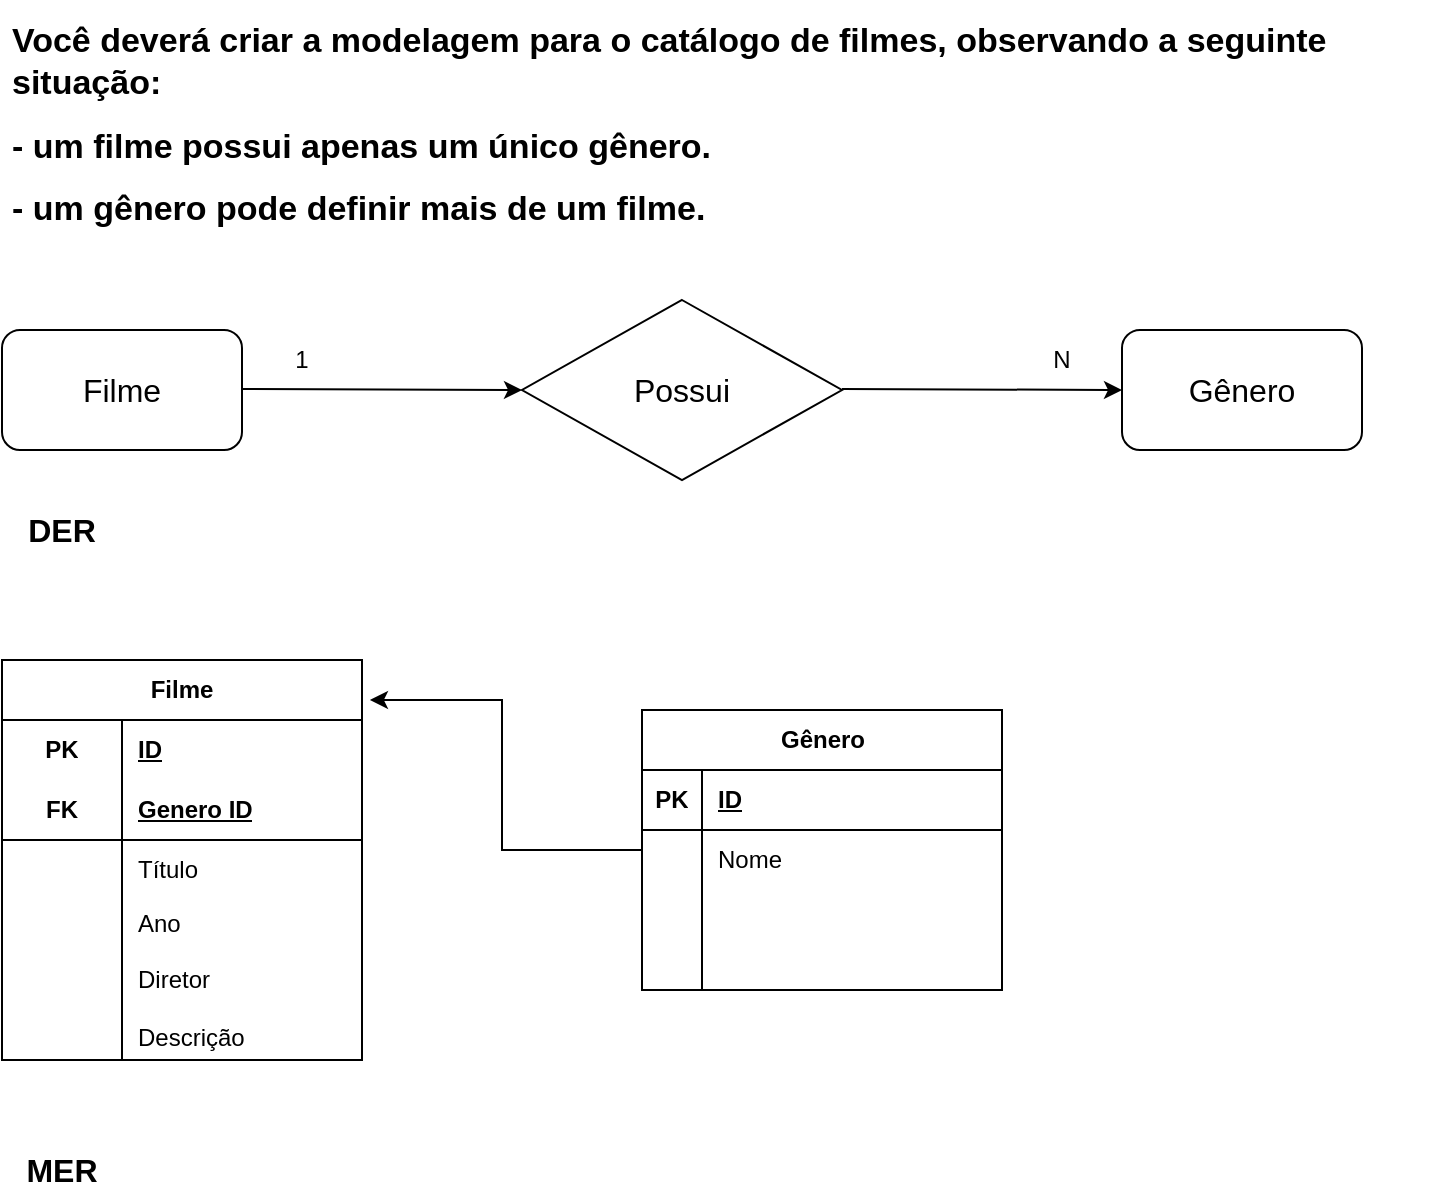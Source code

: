 <mxfile version="21.6.5" type="github">
  <diagram name="Página-1" id="P7zD5lFn9ebYVQcN7156">
    <mxGraphModel dx="1434" dy="1925" grid="1" gridSize="10" guides="1" tooltips="1" connect="1" arrows="1" fold="1" page="1" pageScale="1" pageWidth="827" pageHeight="1169" math="0" shadow="0">
      <root>
        <mxCell id="0" />
        <mxCell id="1" parent="0" />
        <mxCell id="TcXCPzF14K4k2iEwSjB3-2" value="&lt;font style=&quot;font-size: 16px;&quot;&gt;Filme&lt;/font&gt;" style="rounded=1;whiteSpace=wrap;html=1;" vertex="1" parent="1">
          <mxGeometry x="40" y="115" width="120" height="60" as="geometry" />
        </mxCell>
        <mxCell id="TcXCPzF14K4k2iEwSjB3-3" value="" style="endArrow=classic;html=1;rounded=0;" edge="1" parent="1">
          <mxGeometry width="50" height="50" relative="1" as="geometry">
            <mxPoint x="160" y="144.5" as="sourcePoint" />
            <mxPoint x="300" y="145" as="targetPoint" />
          </mxGeometry>
        </mxCell>
        <mxCell id="TcXCPzF14K4k2iEwSjB3-4" value="&lt;font style=&quot;font-size: 16px;&quot;&gt;Possui&lt;/font&gt;" style="rhombus;whiteSpace=wrap;html=1;" vertex="1" parent="1">
          <mxGeometry x="300" y="100" width="160" height="90" as="geometry" />
        </mxCell>
        <mxCell id="TcXCPzF14K4k2iEwSjB3-5" value="&lt;font style=&quot;font-size: 16px;&quot;&gt;Gênero&lt;/font&gt;" style="rounded=1;whiteSpace=wrap;html=1;" vertex="1" parent="1">
          <mxGeometry x="600" y="115" width="120" height="60" as="geometry" />
        </mxCell>
        <mxCell id="TcXCPzF14K4k2iEwSjB3-6" value="" style="endArrow=classic;html=1;rounded=0;" edge="1" parent="1">
          <mxGeometry width="50" height="50" relative="1" as="geometry">
            <mxPoint x="460" y="144.5" as="sourcePoint" />
            <mxPoint x="600" y="145" as="targetPoint" />
          </mxGeometry>
        </mxCell>
        <mxCell id="TcXCPzF14K4k2iEwSjB3-7" value="1" style="text;html=1;strokeColor=none;fillColor=none;align=center;verticalAlign=middle;whiteSpace=wrap;rounded=0;" vertex="1" parent="1">
          <mxGeometry x="160" y="115" width="60" height="30" as="geometry" />
        </mxCell>
        <mxCell id="TcXCPzF14K4k2iEwSjB3-8" value="N" style="text;html=1;strokeColor=none;fillColor=none;align=center;verticalAlign=middle;whiteSpace=wrap;rounded=0;" vertex="1" parent="1">
          <mxGeometry x="540" y="115" width="60" height="30" as="geometry" />
        </mxCell>
        <mxCell id="TcXCPzF14K4k2iEwSjB3-9" value="&lt;font style=&quot;font-size: 16px;&quot;&gt;&lt;b&gt;DER&lt;/b&gt;&lt;/font&gt;" style="text;html=1;strokeColor=none;fillColor=none;align=center;verticalAlign=middle;whiteSpace=wrap;rounded=0;" vertex="1" parent="1">
          <mxGeometry x="40" y="200" width="60" height="30" as="geometry" />
        </mxCell>
        <mxCell id="TcXCPzF14K4k2iEwSjB3-10" value="Filme" style="shape=table;startSize=30;container=1;collapsible=1;childLayout=tableLayout;fixedRows=1;rowLines=0;fontStyle=1;align=center;resizeLast=1;html=1;whiteSpace=wrap;" vertex="1" parent="1">
          <mxGeometry x="40" y="280" width="180" height="200" as="geometry" />
        </mxCell>
        <mxCell id="TcXCPzF14K4k2iEwSjB3-11" value="" style="shape=tableRow;horizontal=0;startSize=0;swimlaneHead=0;swimlaneBody=0;fillColor=none;collapsible=0;dropTarget=0;points=[[0,0.5],[1,0.5]];portConstraint=eastwest;top=0;left=0;right=0;bottom=0;html=1;" vertex="1" parent="TcXCPzF14K4k2iEwSjB3-10">
          <mxGeometry y="30" width="180" height="30" as="geometry" />
        </mxCell>
        <mxCell id="TcXCPzF14K4k2iEwSjB3-12" value="PK" style="shape=partialRectangle;connectable=0;fillColor=none;top=0;left=0;bottom=0;right=0;fontStyle=1;overflow=hidden;html=1;whiteSpace=wrap;" vertex="1" parent="TcXCPzF14K4k2iEwSjB3-11">
          <mxGeometry width="60" height="30" as="geometry">
            <mxRectangle width="60" height="30" as="alternateBounds" />
          </mxGeometry>
        </mxCell>
        <mxCell id="TcXCPzF14K4k2iEwSjB3-13" value="ID" style="shape=partialRectangle;connectable=0;fillColor=none;top=0;left=0;bottom=0;right=0;align=left;spacingLeft=6;fontStyle=5;overflow=hidden;html=1;whiteSpace=wrap;" vertex="1" parent="TcXCPzF14K4k2iEwSjB3-11">
          <mxGeometry x="60" width="120" height="30" as="geometry">
            <mxRectangle width="120" height="30" as="alternateBounds" />
          </mxGeometry>
        </mxCell>
        <mxCell id="TcXCPzF14K4k2iEwSjB3-14" value="" style="shape=tableRow;horizontal=0;startSize=0;swimlaneHead=0;swimlaneBody=0;fillColor=none;collapsible=0;dropTarget=0;points=[[0,0.5],[1,0.5]];portConstraint=eastwest;top=0;left=0;right=0;bottom=1;html=1;" vertex="1" parent="TcXCPzF14K4k2iEwSjB3-10">
          <mxGeometry y="60" width="180" height="30" as="geometry" />
        </mxCell>
        <mxCell id="TcXCPzF14K4k2iEwSjB3-15" value="FK" style="shape=partialRectangle;connectable=0;fillColor=none;top=0;left=0;bottom=0;right=0;fontStyle=1;overflow=hidden;html=1;whiteSpace=wrap;" vertex="1" parent="TcXCPzF14K4k2iEwSjB3-14">
          <mxGeometry width="60" height="30" as="geometry">
            <mxRectangle width="60" height="30" as="alternateBounds" />
          </mxGeometry>
        </mxCell>
        <mxCell id="TcXCPzF14K4k2iEwSjB3-16" value="Genero ID" style="shape=partialRectangle;connectable=0;fillColor=none;top=0;left=0;bottom=0;right=0;align=left;spacingLeft=6;fontStyle=5;overflow=hidden;html=1;whiteSpace=wrap;" vertex="1" parent="TcXCPzF14K4k2iEwSjB3-14">
          <mxGeometry x="60" width="120" height="30" as="geometry">
            <mxRectangle width="120" height="30" as="alternateBounds" />
          </mxGeometry>
        </mxCell>
        <mxCell id="TcXCPzF14K4k2iEwSjB3-17" value="" style="shape=tableRow;horizontal=0;startSize=0;swimlaneHead=0;swimlaneBody=0;fillColor=none;collapsible=0;dropTarget=0;points=[[0,0.5],[1,0.5]];portConstraint=eastwest;top=0;left=0;right=0;bottom=0;html=1;" vertex="1" parent="TcXCPzF14K4k2iEwSjB3-10">
          <mxGeometry y="90" width="180" height="30" as="geometry" />
        </mxCell>
        <mxCell id="TcXCPzF14K4k2iEwSjB3-18" value="" style="shape=partialRectangle;connectable=0;fillColor=none;top=0;left=0;bottom=0;right=0;editable=1;overflow=hidden;html=1;whiteSpace=wrap;" vertex="1" parent="TcXCPzF14K4k2iEwSjB3-17">
          <mxGeometry width="60" height="30" as="geometry">
            <mxRectangle width="60" height="30" as="alternateBounds" />
          </mxGeometry>
        </mxCell>
        <mxCell id="TcXCPzF14K4k2iEwSjB3-19" value="Título" style="shape=partialRectangle;connectable=0;fillColor=none;top=0;left=0;bottom=0;right=0;align=left;spacingLeft=6;overflow=hidden;html=1;whiteSpace=wrap;" vertex="1" parent="TcXCPzF14K4k2iEwSjB3-17">
          <mxGeometry x="60" width="120" height="30" as="geometry">
            <mxRectangle width="120" height="30" as="alternateBounds" />
          </mxGeometry>
        </mxCell>
        <mxCell id="TcXCPzF14K4k2iEwSjB3-20" value="" style="shape=tableRow;horizontal=0;startSize=0;swimlaneHead=0;swimlaneBody=0;fillColor=none;collapsible=0;dropTarget=0;points=[[0,0.5],[1,0.5]];portConstraint=eastwest;top=0;left=0;right=0;bottom=0;html=1;" vertex="1" parent="TcXCPzF14K4k2iEwSjB3-10">
          <mxGeometry y="120" width="180" height="80" as="geometry" />
        </mxCell>
        <mxCell id="TcXCPzF14K4k2iEwSjB3-21" value="" style="shape=partialRectangle;connectable=0;fillColor=none;top=0;left=0;bottom=0;right=0;editable=1;overflow=hidden;html=1;whiteSpace=wrap;" vertex="1" parent="TcXCPzF14K4k2iEwSjB3-20">
          <mxGeometry width="60" height="80" as="geometry">
            <mxRectangle width="60" height="80" as="alternateBounds" />
          </mxGeometry>
        </mxCell>
        <mxCell id="TcXCPzF14K4k2iEwSjB3-22" value="Ano&lt;br&gt;&lt;br&gt;Diretor&lt;br&gt;&lt;br&gt;Descrição" style="shape=partialRectangle;connectable=0;fillColor=none;top=0;left=0;bottom=0;right=0;align=left;spacingLeft=6;overflow=hidden;html=1;whiteSpace=wrap;" vertex="1" parent="TcXCPzF14K4k2iEwSjB3-20">
          <mxGeometry x="60" width="120" height="80" as="geometry">
            <mxRectangle width="120" height="80" as="alternateBounds" />
          </mxGeometry>
        </mxCell>
        <mxCell id="TcXCPzF14K4k2iEwSjB3-36" style="edgeStyle=orthogonalEdgeStyle;rounded=0;orthogonalLoop=1;jettySize=auto;html=1;entryX=1.022;entryY=0.1;entryDx=0;entryDy=0;entryPerimeter=0;" edge="1" parent="1" source="TcXCPzF14K4k2iEwSjB3-23" target="TcXCPzF14K4k2iEwSjB3-10">
          <mxGeometry relative="1" as="geometry" />
        </mxCell>
        <mxCell id="TcXCPzF14K4k2iEwSjB3-23" value="Gênero" style="shape=table;startSize=30;container=1;collapsible=1;childLayout=tableLayout;fixedRows=1;rowLines=0;fontStyle=1;align=center;resizeLast=1;html=1;" vertex="1" parent="1">
          <mxGeometry x="360" y="305" width="180" height="140" as="geometry" />
        </mxCell>
        <mxCell id="TcXCPzF14K4k2iEwSjB3-24" value="" style="shape=tableRow;horizontal=0;startSize=0;swimlaneHead=0;swimlaneBody=0;fillColor=none;collapsible=0;dropTarget=0;points=[[0,0.5],[1,0.5]];portConstraint=eastwest;top=0;left=0;right=0;bottom=1;" vertex="1" parent="TcXCPzF14K4k2iEwSjB3-23">
          <mxGeometry y="30" width="180" height="30" as="geometry" />
        </mxCell>
        <mxCell id="TcXCPzF14K4k2iEwSjB3-25" value="PK" style="shape=partialRectangle;connectable=0;fillColor=none;top=0;left=0;bottom=0;right=0;fontStyle=1;overflow=hidden;whiteSpace=wrap;html=1;" vertex="1" parent="TcXCPzF14K4k2iEwSjB3-24">
          <mxGeometry width="30" height="30" as="geometry">
            <mxRectangle width="30" height="30" as="alternateBounds" />
          </mxGeometry>
        </mxCell>
        <mxCell id="TcXCPzF14K4k2iEwSjB3-26" value="ID" style="shape=partialRectangle;connectable=0;fillColor=none;top=0;left=0;bottom=0;right=0;align=left;spacingLeft=6;fontStyle=5;overflow=hidden;whiteSpace=wrap;html=1;" vertex="1" parent="TcXCPzF14K4k2iEwSjB3-24">
          <mxGeometry x="30" width="150" height="30" as="geometry">
            <mxRectangle width="150" height="30" as="alternateBounds" />
          </mxGeometry>
        </mxCell>
        <mxCell id="TcXCPzF14K4k2iEwSjB3-27" value="" style="shape=tableRow;horizontal=0;startSize=0;swimlaneHead=0;swimlaneBody=0;fillColor=none;collapsible=0;dropTarget=0;points=[[0,0.5],[1,0.5]];portConstraint=eastwest;top=0;left=0;right=0;bottom=0;" vertex="1" parent="TcXCPzF14K4k2iEwSjB3-23">
          <mxGeometry y="60" width="180" height="30" as="geometry" />
        </mxCell>
        <mxCell id="TcXCPzF14K4k2iEwSjB3-28" value="" style="shape=partialRectangle;connectable=0;fillColor=none;top=0;left=0;bottom=0;right=0;editable=1;overflow=hidden;whiteSpace=wrap;html=1;" vertex="1" parent="TcXCPzF14K4k2iEwSjB3-27">
          <mxGeometry width="30" height="30" as="geometry">
            <mxRectangle width="30" height="30" as="alternateBounds" />
          </mxGeometry>
        </mxCell>
        <mxCell id="TcXCPzF14K4k2iEwSjB3-29" value="Nome" style="shape=partialRectangle;connectable=0;fillColor=none;top=0;left=0;bottom=0;right=0;align=left;spacingLeft=6;overflow=hidden;whiteSpace=wrap;html=1;" vertex="1" parent="TcXCPzF14K4k2iEwSjB3-27">
          <mxGeometry x="30" width="150" height="30" as="geometry">
            <mxRectangle width="150" height="30" as="alternateBounds" />
          </mxGeometry>
        </mxCell>
        <mxCell id="TcXCPzF14K4k2iEwSjB3-30" value="" style="shape=tableRow;horizontal=0;startSize=0;swimlaneHead=0;swimlaneBody=0;fillColor=none;collapsible=0;dropTarget=0;points=[[0,0.5],[1,0.5]];portConstraint=eastwest;top=0;left=0;right=0;bottom=0;" vertex="1" parent="TcXCPzF14K4k2iEwSjB3-23">
          <mxGeometry y="90" width="180" height="30" as="geometry" />
        </mxCell>
        <mxCell id="TcXCPzF14K4k2iEwSjB3-31" value="" style="shape=partialRectangle;connectable=0;fillColor=none;top=0;left=0;bottom=0;right=0;editable=1;overflow=hidden;whiteSpace=wrap;html=1;" vertex="1" parent="TcXCPzF14K4k2iEwSjB3-30">
          <mxGeometry width="30" height="30" as="geometry">
            <mxRectangle width="30" height="30" as="alternateBounds" />
          </mxGeometry>
        </mxCell>
        <mxCell id="TcXCPzF14K4k2iEwSjB3-32" value="" style="shape=partialRectangle;connectable=0;fillColor=none;top=0;left=0;bottom=0;right=0;align=left;spacingLeft=6;overflow=hidden;whiteSpace=wrap;html=1;" vertex="1" parent="TcXCPzF14K4k2iEwSjB3-30">
          <mxGeometry x="30" width="150" height="30" as="geometry">
            <mxRectangle width="150" height="30" as="alternateBounds" />
          </mxGeometry>
        </mxCell>
        <mxCell id="TcXCPzF14K4k2iEwSjB3-33" value="" style="shape=tableRow;horizontal=0;startSize=0;swimlaneHead=0;swimlaneBody=0;fillColor=none;collapsible=0;dropTarget=0;points=[[0,0.5],[1,0.5]];portConstraint=eastwest;top=0;left=0;right=0;bottom=0;" vertex="1" parent="TcXCPzF14K4k2iEwSjB3-23">
          <mxGeometry y="120" width="180" height="20" as="geometry" />
        </mxCell>
        <mxCell id="TcXCPzF14K4k2iEwSjB3-34" value="" style="shape=partialRectangle;connectable=0;fillColor=none;top=0;left=0;bottom=0;right=0;editable=1;overflow=hidden;whiteSpace=wrap;html=1;" vertex="1" parent="TcXCPzF14K4k2iEwSjB3-33">
          <mxGeometry width="30" height="20" as="geometry">
            <mxRectangle width="30" height="20" as="alternateBounds" />
          </mxGeometry>
        </mxCell>
        <mxCell id="TcXCPzF14K4k2iEwSjB3-35" value="" style="shape=partialRectangle;connectable=0;fillColor=none;top=0;left=0;bottom=0;right=0;align=left;spacingLeft=6;overflow=hidden;whiteSpace=wrap;html=1;" vertex="1" parent="TcXCPzF14K4k2iEwSjB3-33">
          <mxGeometry x="30" width="150" height="20" as="geometry">
            <mxRectangle width="150" height="20" as="alternateBounds" />
          </mxGeometry>
        </mxCell>
        <mxCell id="TcXCPzF14K4k2iEwSjB3-37" value="&lt;font style=&quot;font-size: 16px;&quot;&gt;&lt;b&gt;MER&lt;/b&gt;&lt;/font&gt;" style="text;html=1;strokeColor=none;fillColor=none;align=center;verticalAlign=middle;whiteSpace=wrap;rounded=0;" vertex="1" parent="1">
          <mxGeometry x="40" y="520" width="60" height="30" as="geometry" />
        </mxCell>
        <mxCell id="TcXCPzF14K4k2iEwSjB3-38" value="&lt;h1 style=&quot;font-size: 17px;&quot;&gt;&lt;font style=&quot;font-size: 17px;&quot;&gt;Você deverá criar a modelagem para o catálogo de filmes, observando a seguinte situação:&lt;/font&gt;&lt;/h1&gt;&lt;h1 style=&quot;font-size: 17px;&quot;&gt;&lt;font style=&quot;font-size: 17px;&quot;&gt;- um filme possui apenas um único gênero.&lt;/font&gt;&lt;/h1&gt;&lt;h1 style=&quot;font-size: 17px;&quot;&gt;&lt;font style=&quot;font-size: 17px;&quot;&gt;- um gênero pode definir mais de um filme.&lt;/font&gt;&lt;/h1&gt;" style="text;html=1;strokeColor=none;fillColor=none;spacing=5;spacingTop=-20;whiteSpace=wrap;overflow=hidden;rounded=0;" vertex="1" parent="1">
          <mxGeometry x="40" y="-40" width="720" height="120" as="geometry" />
        </mxCell>
      </root>
    </mxGraphModel>
  </diagram>
</mxfile>
